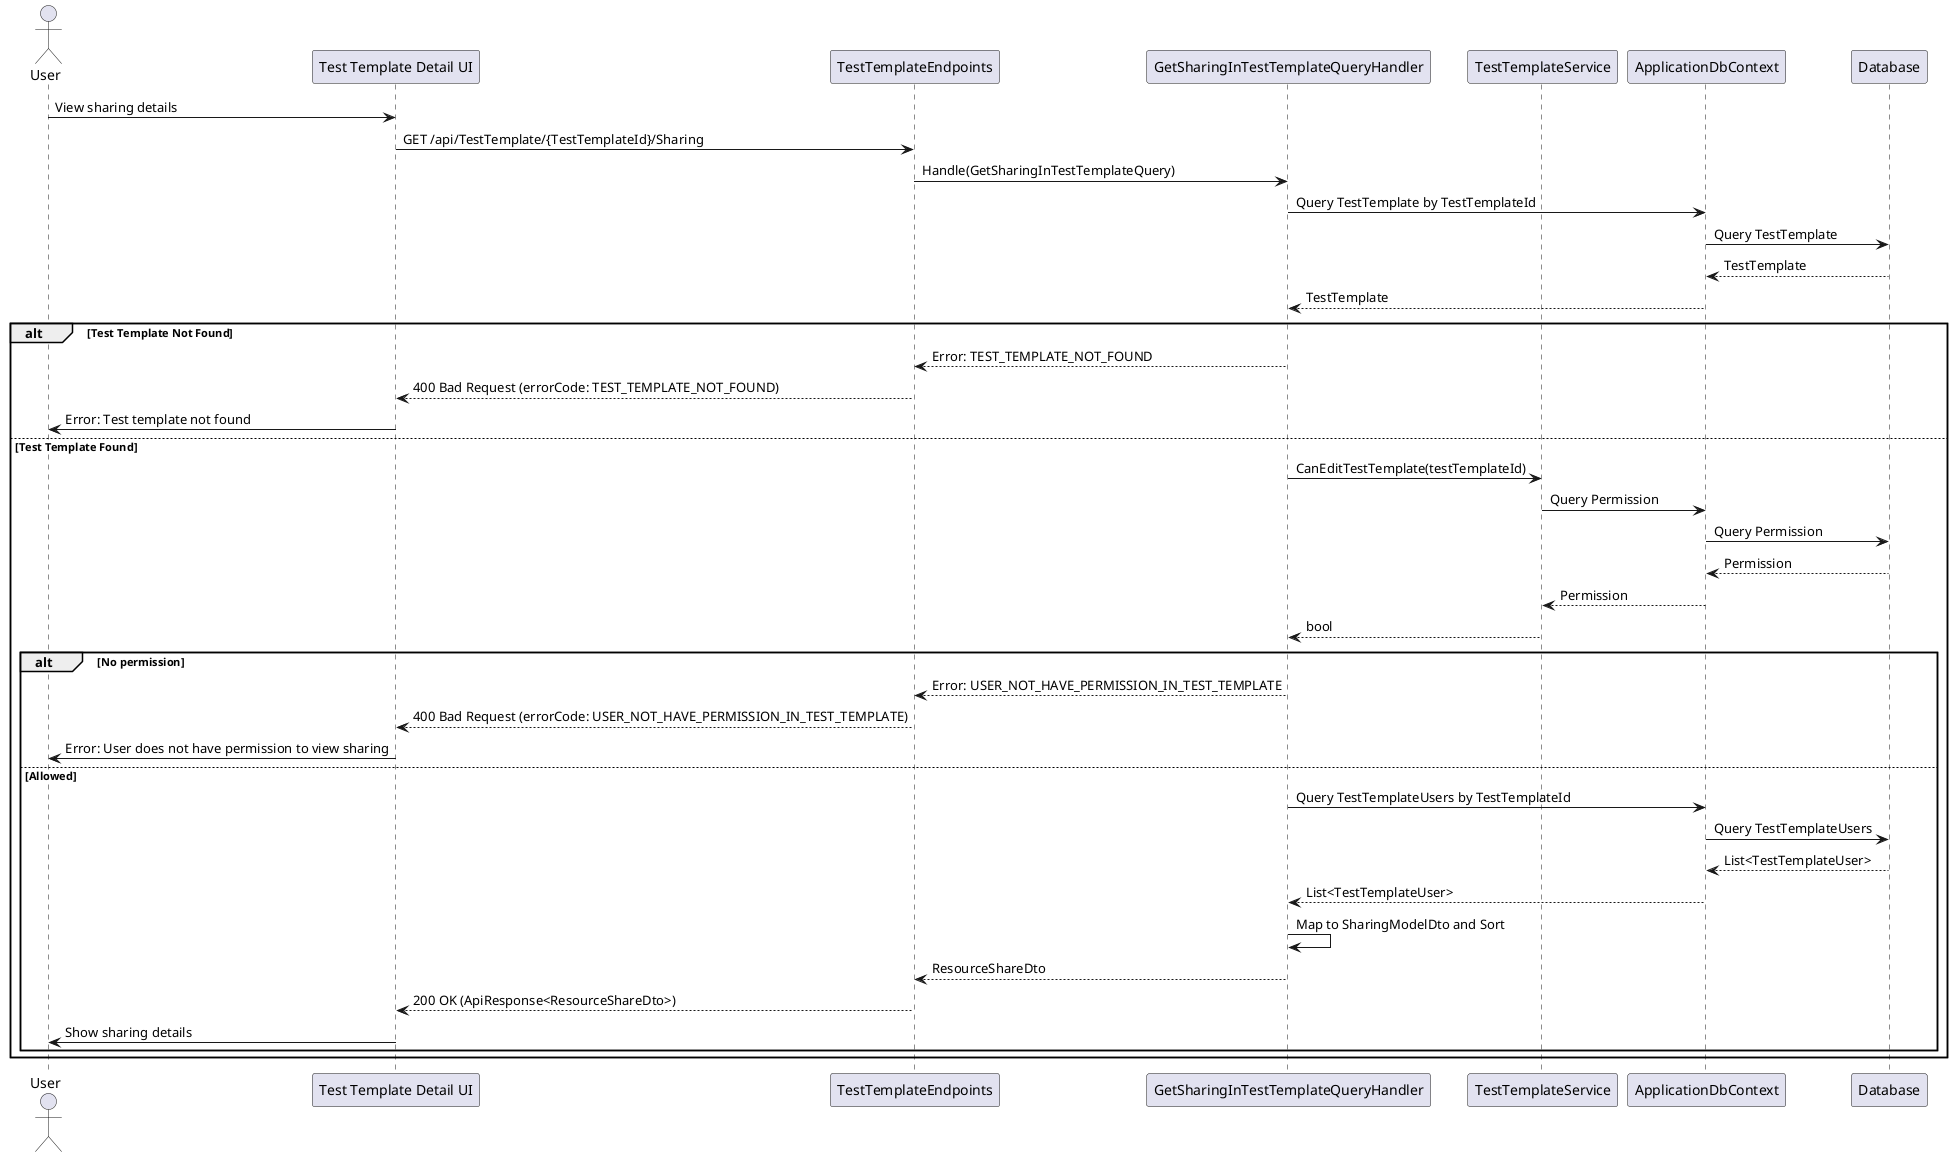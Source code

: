 @startuml
actor User
participant "Test Template Detail UI" as UI
participant TestTemplateEndpoints
participant GetSharingInTestTemplateQueryHandler as Handler
participant TestTemplateService
participant ApplicationDbContext
participant Database

User -> UI : View sharing details
UI -> TestTemplateEndpoints : GET /api/TestTemplate/{TestTemplateId}/Sharing
TestTemplateEndpoints -> Handler : Handle(GetSharingInTestTemplateQuery)
Handler -> ApplicationDbContext : Query TestTemplate by TestTemplateId
ApplicationDbContext -> Database : Query TestTemplate
Database --> ApplicationDbContext : TestTemplate
ApplicationDbContext --> Handler : TestTemplate
alt Test Template Not Found
    Handler --> TestTemplateEndpoints : Error: TEST_TEMPLATE_NOT_FOUND
    TestTemplateEndpoints --> UI : 400 Bad Request (errorCode: TEST_TEMPLATE_NOT_FOUND)
    UI -> User : Error: Test template not found
else Test Template Found
    Handler -> TestTemplateService : CanEditTestTemplate(testTemplateId)
    TestTemplateService -> ApplicationDbContext : Query Permission
    ApplicationDbContext -> Database : Query Permission
    Database --> ApplicationDbContext : Permission
    ApplicationDbContext --> TestTemplateService : Permission
    TestTemplateService --> Handler : bool
    alt No permission
        Handler --> TestTemplateEndpoints : Error: USER_NOT_HAVE_PERMISSION_IN_TEST_TEMPLATE
        TestTemplateEndpoints --> UI : 400 Bad Request (errorCode: USER_NOT_HAVE_PERMISSION_IN_TEST_TEMPLATE)
        UI -> User : Error: User does not have permission to view sharing
    else Allowed
        Handler -> ApplicationDbContext : Query TestTemplateUsers by TestTemplateId
        ApplicationDbContext -> Database : Query TestTemplateUsers
        Database --> ApplicationDbContext : List<TestTemplateUser>
        ApplicationDbContext --> Handler : List<TestTemplateUser>
        Handler -> Handler : Map to SharingModelDto and Sort
        Handler --> TestTemplateEndpoints : ResourceShareDto
        TestTemplateEndpoints --> UI : 200 OK (ApiResponse<ResourceShareDto>)
        UI -> User : Show sharing details
    end
end
@enduml
